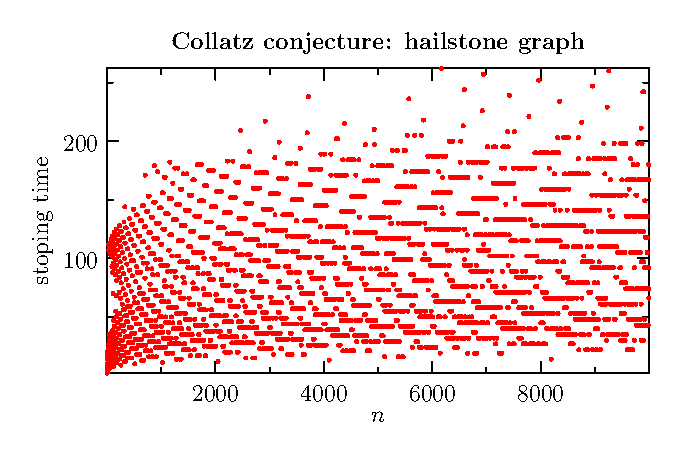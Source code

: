 // Collatz conjecture: the hailstone graph
// https://tex.stackexchange.com/a/707540/140722
// Run on http://asymptote.ualberta.ca/ 

struct Collatz {
    int[] chain;      // the Collatz chain
    int len;          // the length of the Collatz chain
    int max_value;    // the maximum of the Collatz chain
}

Collatz collatz_calculate(int n) {
    Collatz c;   
    c.chain.push(n);  // Initialise the chain with the first node n
    c.len = 1;        // Initialise the length chain as 1
    c.max_value = n;  // Initialise the maximum value as n
  
    while (n > 1) {
        n = (n % 2 == 0) ? (n # 2) : (3 * n + 1);
        c.chain.push(n);
        ++ c.len;
        c.max_value = max(n, c.max_value);
    }
    return c;
}

import graph;
size(12cm,8cm,IgnoreAspect);
int n = 10000;
for (int i=2; i < n; ++i) { 
    int d = collatz_calculate(i).len;
    //draw((i,d)--(i,0),blue);    // the bar graph
    dot((i,d),2pt+red);           // the hailstone graph
}

xaxis("$n$",BottomTop,LeftTicks);
yaxis("stoping time",LeftRight,RightTicks);
label("\bfseries Collatz conjecture: hailstone graph",point(N),2N);
shipout(bbox(5mm,invisible));
